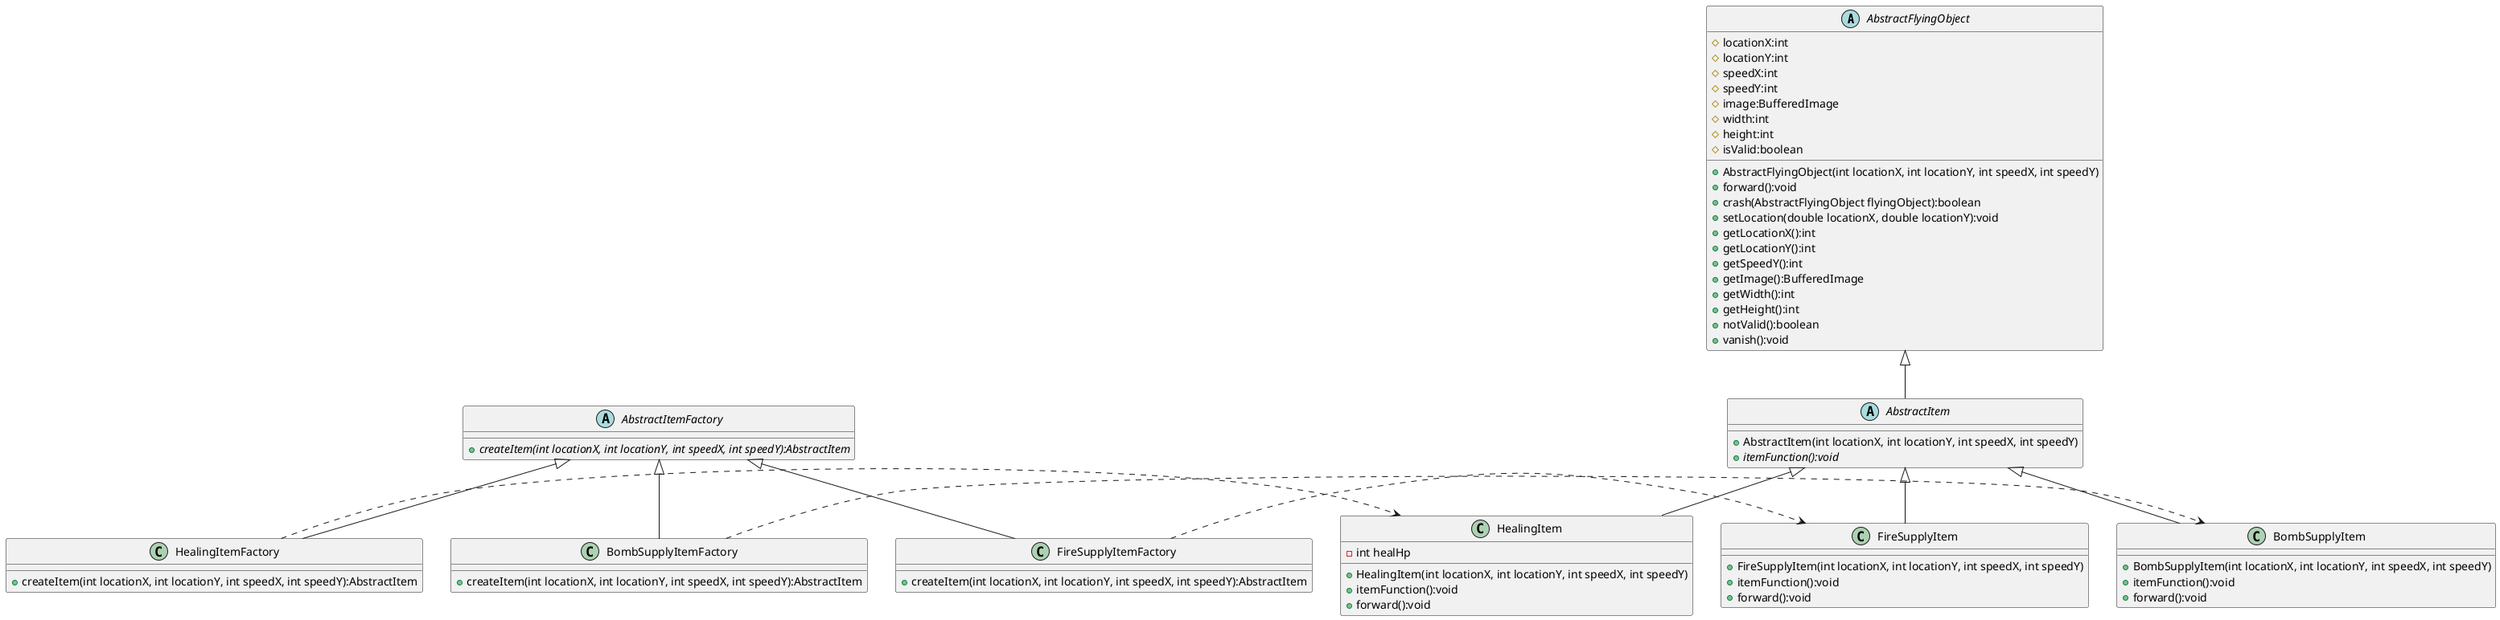 @startuml
'https://plantuml.com/class-diagram

abstract class AbstractFlyingObject
{
    # locationX:int
    # locationY:int
    # speedX:int
    # speedY:int
    # image:BufferedImage
    # width:int
    # height:int
    # isValid:boolean

    + AbstractFlyingObject(int locationX, int locationY, int speedX, int speedY)
    + forward():void
    + crash(AbstractFlyingObject flyingObject):boolean
    + setLocation(double locationX, double locationY):void
    + getLocationX():int
    + getLocationY():int
    + getSpeedY():int
    + getImage():BufferedImage
    + getWidth():int
    + getHeight():int
    + notValid():boolean
    + vanish():void
}

AbstractFlyingObject <|-- AbstractItem

abstract class AbstractItem {
    + AbstractItem(int locationX, int locationY, int speedX, int speedY)
    + {abstract} itemFunction():void
}

class BombSupplyItem {
    + BombSupplyItem(int locationX, int locationY, int speedX, int speedY)
    + itemFunction():void
    + forward():void
}

class FireSupplyItem {
    + FireSupplyItem(int locationX, int locationY, int speedX, int speedY)
    + itemFunction():void
    + forward():void
}

class HealingItem {
    - int healHp
    + HealingItem(int locationX, int locationY, int speedX, int speedY)
    + itemFunction():void
    + forward():void
}

AbstractItem <|-- HealingItem
AbstractItem <|-- FireSupplyItem
AbstractItem <|-- BombSupplyItem

abstract class AbstractItemFactory {
    + {abstract} createItem(int locationX, int locationY, int speedX, int speedY):AbstractItem
}

class HealingItemFactory {
    + createItem(int locationX, int locationY, int speedX, int speedY):AbstractItem
}

class FireSupplyItemFactory {
    + createItem(int locationX, int locationY, int speedX, int speedY):AbstractItem
}

class BombSupplyItemFactory {
    + createItem(int locationX, int locationY, int speedX, int speedY):AbstractItem
}

AbstractItemFactory <|-- HealingItemFactory
AbstractItemFactory <|-- FireSupplyItemFactory
AbstractItemFactory <|-- BombSupplyItemFactory

HealingItemFactory .> HealingItem
FireSupplyItemFactory .> FireSupplyItem
BombSupplyItemFactory .> BombSupplyItem



@enduml